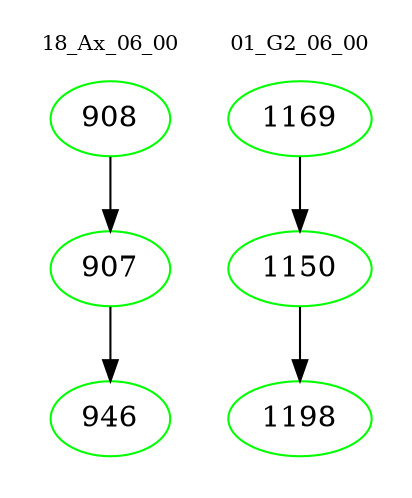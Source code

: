 digraph{
subgraph cluster_0 {
color = white
label = "18_Ax_06_00";
fontsize=10;
T0_908 [label="908", color="green"]
T0_908 -> T0_907 [color="black"]
T0_907 [label="907", color="green"]
T0_907 -> T0_946 [color="black"]
T0_946 [label="946", color="green"]
}
subgraph cluster_1 {
color = white
label = "01_G2_06_00";
fontsize=10;
T1_1169 [label="1169", color="green"]
T1_1169 -> T1_1150 [color="black"]
T1_1150 [label="1150", color="green"]
T1_1150 -> T1_1198 [color="black"]
T1_1198 [label="1198", color="green"]
}
}
